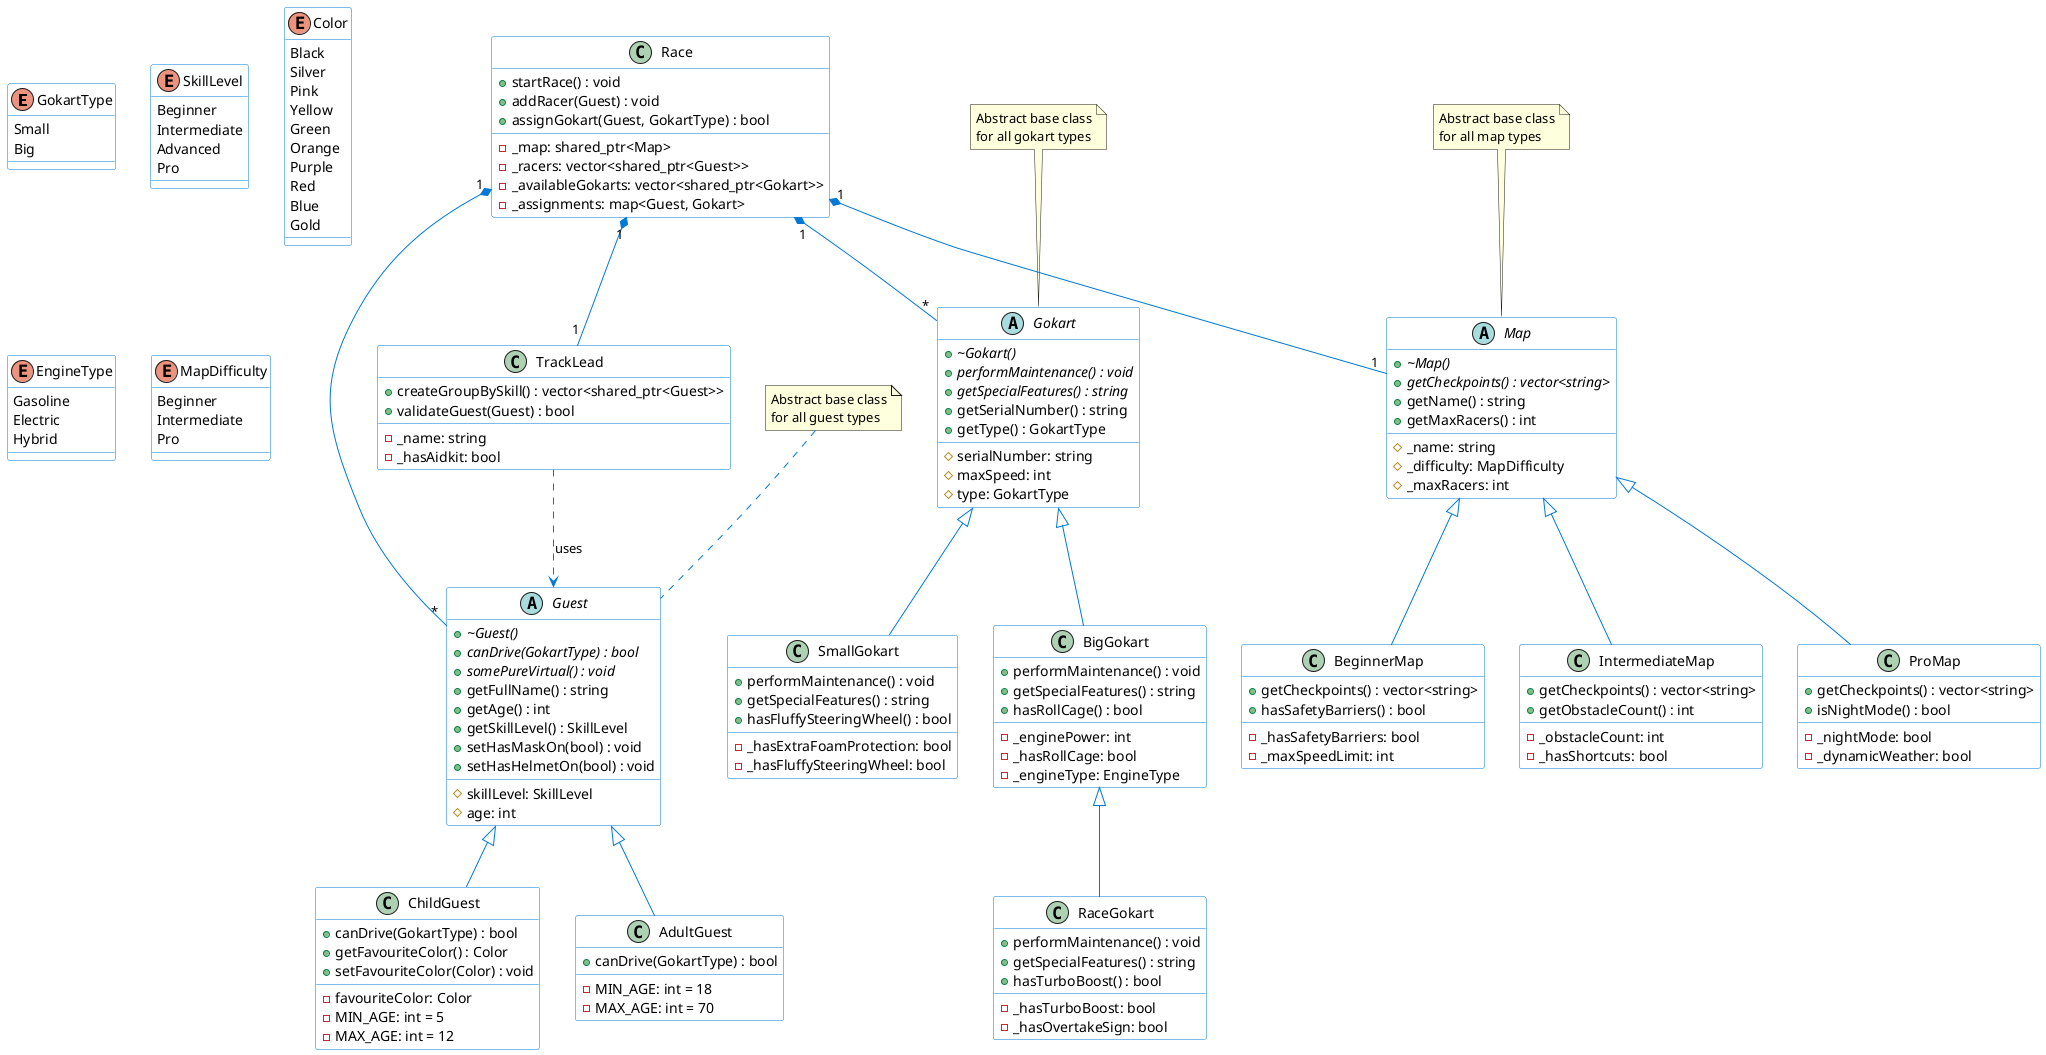 @startuml GokartRacingSystem

!include <tupadr3/common>
!include <tupadr3/font-awesome/users>

skinparam class {
    BackgroundColor White
    ArrowColor #0078D7
    BorderColor #0078D7
}

' Enums
enum GokartType {
    Small
    Big
}

enum SkillLevel {
    Beginner
    Intermediate
    Advanced
    Pro
}

enum Color {
    Black
    Silver
    Pink
    Yellow
    Green
    Orange
    Purple
    Red
    Blue
    Gold
}

enum EngineType {
    Gasoline
    Electric
    Hybrid
}

enum MapDifficulty {
    Beginner
    Intermediate
    Pro
}

' Abstract classes
abstract class Guest {
    +{abstract} ~Guest()
    +{abstract} canDrive(GokartType) : bool
    +{abstract} somePureVirtual() : void
    +getFullName() : string
    +getAge() : int
    +getSkillLevel() : SkillLevel
    +setHasMaskOn(bool) : void
    +setHasHelmetOn(bool) : void
    __
    #skillLevel: SkillLevel
    #age: int
}

abstract class Gokart {
    +{abstract} ~Gokart()
    +{abstract} performMaintenance() : void
    +{abstract} getSpecialFeatures() : string
    +getSerialNumber() : string
    +getType() : GokartType
    __
    #serialNumber: string
    #maxSpeed: int
    #type: GokartType
}

abstract class Map {
    +{abstract} ~Map()
    +{abstract} getCheckpoints() : vector<string>
    +getName() : string
    +getMaxRacers() : int
    __
    #_name: string
    #_difficulty: MapDifficulty
    #_maxRacers: int
}

' Concrete classes
class ChildGuest {
    +canDrive(GokartType) : bool
    +getFavouriteColor() : Color
    +setFavouriteColor(Color) : void
    __
    -favouriteColor: Color
    -MIN_AGE: int = 5
    -MAX_AGE: int = 12
}

class AdultGuest {
    +canDrive(GokartType) : bool
    __
    -MIN_AGE: int = 18
    -MAX_AGE: int = 70
}

class SmallGokart {
    +performMaintenance() : void
    +getSpecialFeatures() : string
    +hasFluffySteeringWheel() : bool
    __
    -_hasExtraFoamProtection: bool
    -_hasFluffySteeringWheel: bool
}

class BigGokart {
    +performMaintenance() : void
    +getSpecialFeatures() : string
    +hasRollCage() : bool
    __
    -_enginePower: int
    -_hasRollCage: bool
    -_engineType: EngineType
}

class RaceGokart {
    +performMaintenance() : void
    +getSpecialFeatures() : string
    +hasTurboBoost() : bool
    __
    -_hasTurboBoost: bool
    -_hasOvertakeSign: bool
}

class BeginnerMap {
    +getCheckpoints() : vector<string>
    +hasSafetyBarriers() : bool
    __
    -_hasSafetyBarriers: bool
    -_maxSpeedLimit: int
}

class IntermediateMap {
    +getCheckpoints() : vector<string>
    +getObstacleCount() : int
    __
    -_obstacleCount: int
    -_hasShortcuts: bool
}

class ProMap {
    +getCheckpoints() : vector<string>
    +isNightMode() : bool
    __
    -_nightMode: bool
    -_dynamicWeather: bool
}

class Race {
    +startRace() : void
    +addRacer(Guest) : void
    +assignGokart(Guest, GokartType) : bool
    __
    -_map: shared_ptr<Map>
    -_racers: vector<shared_ptr<Guest>>
    -_availableGokarts: vector<shared_ptr<Gokart>>
    -_assignments: map<Guest, Gokart>
}

class TrackLead {
    +createGroupBySkill() : vector<shared_ptr<Guest>>
    +validateGuest(Guest) : bool
    __
    -_name: string
    -_hasAidkit: bool
}

' Inheritance relationships
Guest <|-- ChildGuest
Guest <|-- AdultGuest

Gokart <|-- SmallGokart
Gokart <|-- BigGokart
BigGokart <|-- RaceGokart

Map <|-- BeginnerMap
Map <|-- IntermediateMap
Map <|-- ProMap

' Composition/Association relationships
Race "1" *-- "1" Map
Race "1" *-- "1" TrackLead
Race "1" *-- "*" Guest
Race "1" *-- "*" Gokart

TrackLead ..> Guest : uses

' Notes
note top of Guest: Abstract base class\nfor all guest types
note top of Gokart: Abstract base class\nfor all gokart types
note top of Map: Abstract base class\nfor all map types

@enduml